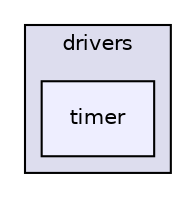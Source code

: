 digraph "timer" {
  compound=true
  node [ fontsize="10", fontname="Helvetica"];
  edge [ labelfontsize="10", labelfontname="Helvetica"];
  subgraph clusterdir_3272f9f9556099c0b986cb38fa788482 {
    graph [ bgcolor="#ddddee", pencolor="black", label="drivers" fontname="Helvetica", fontsize="10", URL="dir_3272f9f9556099c0b986cb38fa788482.html"]
  dir_59ca07a14996ae5620376416dce42b2e [shape=box, label="timer", style="filled", fillcolor="#eeeeff", pencolor="black", URL="dir_59ca07a14996ae5620376416dce42b2e.html"];
  }
}
